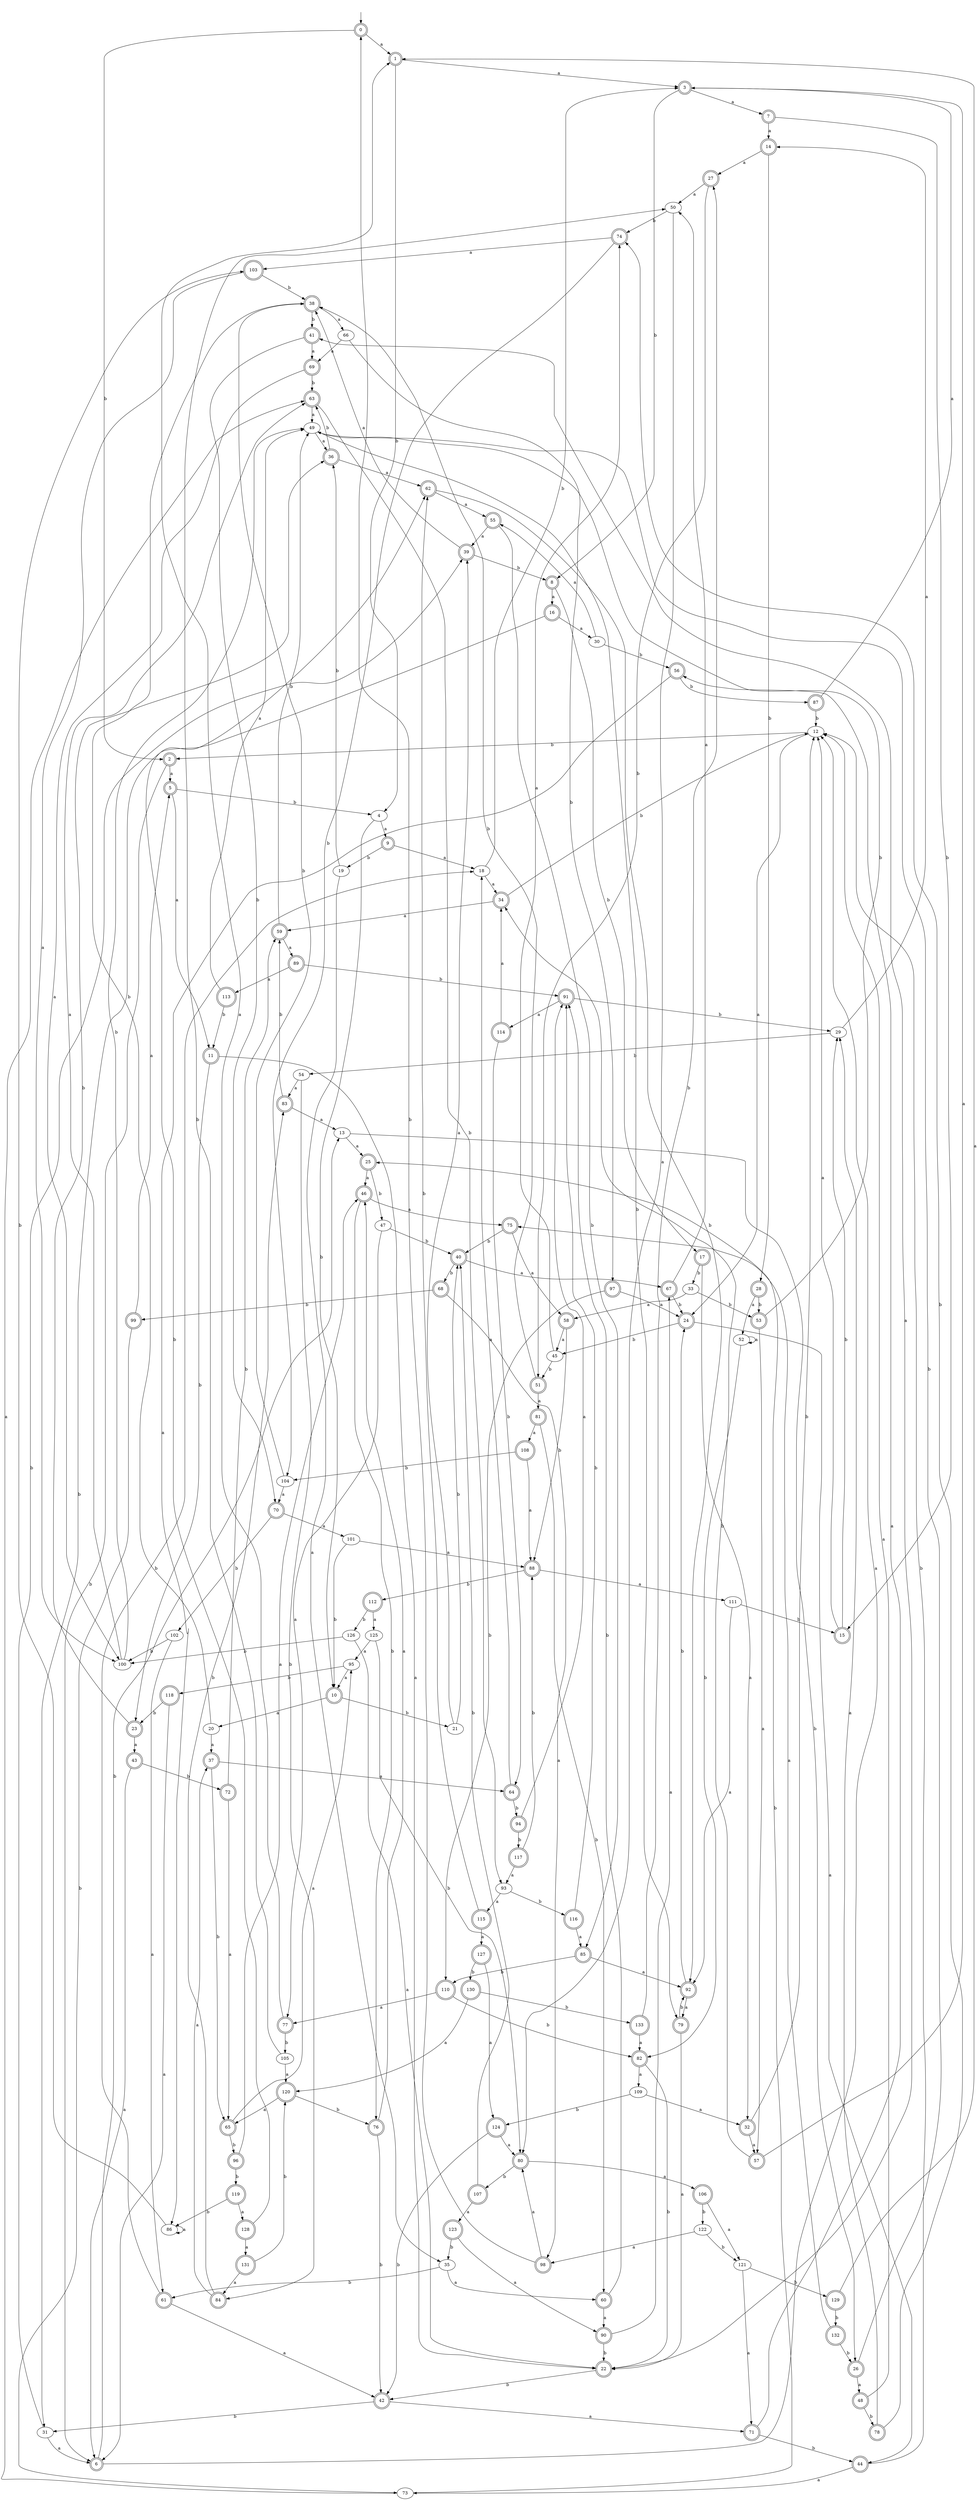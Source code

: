 digraph RandomDFA {
  __start0 [label="", shape=none];
  __start0 -> 0 [label=""];
  0 [shape=circle] [shape=doublecircle]
  0 -> 1 [label="a"]
  0 -> 2 [label="b"]
  1 [shape=doublecircle]
  1 -> 3 [label="a"]
  1 -> 4 [label="b"]
  2 [shape=doublecircle]
  2 -> 5 [label="a"]
  2 -> 6 [label="b"]
  3 [shape=doublecircle]
  3 -> 7 [label="a"]
  3 -> 8 [label="b"]
  4
  4 -> 9 [label="a"]
  4 -> 10 [label="b"]
  5 [shape=doublecircle]
  5 -> 11 [label="a"]
  5 -> 4 [label="b"]
  6 [shape=doublecircle]
  6 -> 12 [label="a"]
  6 -> 13 [label="b"]
  7 [shape=doublecircle]
  7 -> 14 [label="a"]
  7 -> 15 [label="b"]
  8 [shape=doublecircle]
  8 -> 16 [label="a"]
  8 -> 17 [label="b"]
  9 [shape=doublecircle]
  9 -> 18 [label="a"]
  9 -> 19 [label="b"]
  10 [shape=doublecircle]
  10 -> 20 [label="a"]
  10 -> 21 [label="b"]
  11 [shape=doublecircle]
  11 -> 22 [label="a"]
  11 -> 23 [label="b"]
  12
  12 -> 24 [label="a"]
  12 -> 2 [label="b"]
  13
  13 -> 25 [label="a"]
  13 -> 26 [label="b"]
  14 [shape=doublecircle]
  14 -> 27 [label="a"]
  14 -> 28 [label="b"]
  15 [shape=doublecircle]
  15 -> 12 [label="a"]
  15 -> 29 [label="b"]
  16 [shape=doublecircle]
  16 -> 30 [label="a"]
  16 -> 31 [label="b"]
  17 [shape=doublecircle]
  17 -> 32 [label="a"]
  17 -> 33 [label="b"]
  18
  18 -> 34 [label="a"]
  18 -> 3 [label="b"]
  19
  19 -> 35 [label="a"]
  19 -> 36 [label="b"]
  20
  20 -> 37 [label="a"]
  20 -> 38 [label="b"]
  21
  21 -> 39 [label="a"]
  21 -> 40 [label="b"]
  22 [shape=doublecircle]
  22 -> 41 [label="a"]
  22 -> 42 [label="b"]
  23 [shape=doublecircle]
  23 -> 43 [label="a"]
  23 -> 36 [label="b"]
  24 [shape=doublecircle]
  24 -> 44 [label="a"]
  24 -> 45 [label="b"]
  25 [shape=doublecircle]
  25 -> 46 [label="a"]
  25 -> 47 [label="b"]
  26 [shape=doublecircle]
  26 -> 48 [label="a"]
  26 -> 49 [label="b"]
  27 [shape=doublecircle]
  27 -> 50 [label="a"]
  27 -> 51 [label="b"]
  28 [shape=doublecircle]
  28 -> 52 [label="a"]
  28 -> 53 [label="b"]
  29
  29 -> 14 [label="a"]
  29 -> 54 [label="b"]
  30
  30 -> 55 [label="a"]
  30 -> 56 [label="b"]
  31
  31 -> 6 [label="a"]
  31 -> 39 [label="b"]
  32 [shape=doublecircle]
  32 -> 57 [label="a"]
  32 -> 12 [label="b"]
  33
  33 -> 58 [label="a"]
  33 -> 53 [label="b"]
  34 [shape=doublecircle]
  34 -> 59 [label="a"]
  34 -> 12 [label="b"]
  35
  35 -> 60 [label="a"]
  35 -> 61 [label="b"]
  36 [shape=doublecircle]
  36 -> 62 [label="a"]
  36 -> 63 [label="b"]
  37 [shape=doublecircle]
  37 -> 64 [label="a"]
  37 -> 65 [label="b"]
  38 [shape=doublecircle]
  38 -> 66 [label="a"]
  38 -> 41 [label="b"]
  39 [shape=doublecircle]
  39 -> 38 [label="a"]
  39 -> 8 [label="b"]
  40 [shape=doublecircle]
  40 -> 67 [label="a"]
  40 -> 68 [label="b"]
  41 [shape=doublecircle]
  41 -> 69 [label="a"]
  41 -> 70 [label="b"]
  42 [shape=doublecircle]
  42 -> 71 [label="a"]
  42 -> 31 [label="b"]
  43 [shape=doublecircle]
  43 -> 6 [label="a"]
  43 -> 72 [label="b"]
  44 [shape=doublecircle]
  44 -> 73 [label="a"]
  44 -> 12 [label="b"]
  45
  45 -> 74 [label="a"]
  45 -> 51 [label="b"]
  46 [shape=doublecircle]
  46 -> 75 [label="a"]
  46 -> 76 [label="b"]
  47
  47 -> 77 [label="a"]
  47 -> 40 [label="b"]
  48 [shape=doublecircle]
  48 -> 12 [label="a"]
  48 -> 78 [label="b"]
  49
  49 -> 36 [label="a"]
  49 -> 79 [label="b"]
  50
  50 -> 80 [label="a"]
  50 -> 74 [label="b"]
  51 [shape=doublecircle]
  51 -> 81 [label="a"]
  51 -> 38 [label="b"]
  52
  52 -> 52 [label="a"]
  52 -> 82 [label="b"]
  53 [shape=doublecircle]
  53 -> 57 [label="a"]
  53 -> 49 [label="b"]
  54
  54 -> 83 [label="a"]
  54 -> 84 [label="b"]
  55 [shape=doublecircle]
  55 -> 39 [label="a"]
  55 -> 85 [label="b"]
  56 [shape=doublecircle]
  56 -> 86 [label="a"]
  56 -> 87 [label="b"]
  57 [shape=doublecircle]
  57 -> 3 [label="a"]
  57 -> 34 [label="b"]
  58 [shape=doublecircle]
  58 -> 45 [label="a"]
  58 -> 88 [label="b"]
  59 [shape=doublecircle]
  59 -> 89 [label="a"]
  59 -> 49 [label="b"]
  60 [shape=doublecircle]
  60 -> 90 [label="a"]
  60 -> 91 [label="b"]
  61 [shape=doublecircle]
  61 -> 42 [label="a"]
  61 -> 18 [label="b"]
  62 [shape=doublecircle]
  62 -> 55 [label="a"]
  62 -> 92 [label="b"]
  63 [shape=doublecircle]
  63 -> 49 [label="a"]
  63 -> 93 [label="b"]
  64 [shape=doublecircle]
  64 -> 18 [label="a"]
  64 -> 94 [label="b"]
  65 [shape=doublecircle]
  65 -> 95 [label="a"]
  65 -> 96 [label="b"]
  66
  66 -> 69 [label="a"]
  66 -> 97 [label="b"]
  67 [shape=doublecircle]
  67 -> 50 [label="a"]
  67 -> 24 [label="b"]
  68 [shape=doublecircle]
  68 -> 98 [label="a"]
  68 -> 99 [label="b"]
  69 [shape=doublecircle]
  69 -> 100 [label="a"]
  69 -> 63 [label="b"]
  70 [shape=doublecircle]
  70 -> 101 [label="a"]
  70 -> 102 [label="b"]
  71 [shape=doublecircle]
  71 -> 56 [label="a"]
  71 -> 44 [label="b"]
  72 [shape=doublecircle]
  72 -> 65 [label="a"]
  72 -> 59 [label="b"]
  73
  73 -> 63 [label="a"]
  73 -> 25 [label="b"]
  74 [shape=doublecircle]
  74 -> 103 [label="a"]
  74 -> 104 [label="b"]
  75 [shape=doublecircle]
  75 -> 58 [label="a"]
  75 -> 40 [label="b"]
  76 [shape=doublecircle]
  76 -> 46 [label="a"]
  76 -> 42 [label="b"]
  77 [shape=doublecircle]
  77 -> 1 [label="a"]
  77 -> 105 [label="b"]
  78 [shape=doublecircle]
  78 -> 29 [label="a"]
  78 -> 74 [label="b"]
  79 [shape=doublecircle]
  79 -> 22 [label="a"]
  79 -> 92 [label="b"]
  80 [shape=doublecircle]
  80 -> 106 [label="a"]
  80 -> 107 [label="b"]
  81 [shape=doublecircle]
  81 -> 108 [label="a"]
  81 -> 60 [label="b"]
  82 [shape=doublecircle]
  82 -> 109 [label="a"]
  82 -> 22 [label="b"]
  83 [shape=doublecircle]
  83 -> 13 [label="a"]
  83 -> 59 [label="b"]
  84 [shape=doublecircle]
  84 -> 37 [label="a"]
  84 -> 83 [label="b"]
  85 [shape=doublecircle]
  85 -> 92 [label="a"]
  85 -> 110 [label="b"]
  86
  86 -> 86 [label="a"]
  86 -> 103 [label="b"]
  87 [shape=doublecircle]
  87 -> 3 [label="a"]
  87 -> 12 [label="b"]
  88 [shape=doublecircle]
  88 -> 111 [label="a"]
  88 -> 112 [label="b"]
  89 [shape=doublecircle]
  89 -> 113 [label="a"]
  89 -> 91 [label="b"]
  90 [shape=doublecircle]
  90 -> 67 [label="a"]
  90 -> 22 [label="b"]
  91 [shape=doublecircle]
  91 -> 114 [label="a"]
  91 -> 29 [label="b"]
  92 [shape=doublecircle]
  92 -> 79 [label="a"]
  92 -> 24 [label="b"]
  93
  93 -> 115 [label="a"]
  93 -> 116 [label="b"]
  94 [shape=doublecircle]
  94 -> 91 [label="a"]
  94 -> 117 [label="b"]
  95
  95 -> 10 [label="a"]
  95 -> 118 [label="b"]
  96 [shape=doublecircle]
  96 -> 46 [label="a"]
  96 -> 119 [label="b"]
  97 [shape=doublecircle]
  97 -> 24 [label="a"]
  97 -> 110 [label="b"]
  98 [shape=doublecircle]
  98 -> 80 [label="a"]
  98 -> 0 [label="b"]
  99 [shape=doublecircle]
  99 -> 5 [label="a"]
  99 -> 73 [label="b"]
  100
  100 -> 63 [label="a"]
  100 -> 49 [label="b"]
  101
  101 -> 88 [label="a"]
  101 -> 10 [label="b"]
  102
  102 -> 61 [label="a"]
  102 -> 100 [label="b"]
  103 [shape=doublecircle]
  103 -> 100 [label="a"]
  103 -> 38 [label="b"]
  104
  104 -> 70 [label="a"]
  104 -> 38 [label="b"]
  105
  105 -> 120 [label="a"]
  105 -> 50 [label="b"]
  106 [shape=doublecircle]
  106 -> 121 [label="a"]
  106 -> 122 [label="b"]
  107 [shape=doublecircle]
  107 -> 123 [label="a"]
  107 -> 40 [label="b"]
  108 [shape=doublecircle]
  108 -> 88 [label="a"]
  108 -> 104 [label="b"]
  109
  109 -> 32 [label="a"]
  109 -> 124 [label="b"]
  110 [shape=doublecircle]
  110 -> 77 [label="a"]
  110 -> 82 [label="b"]
  111
  111 -> 92 [label="a"]
  111 -> 15 [label="b"]
  112 [shape=doublecircle]
  112 -> 125 [label="a"]
  112 -> 126 [label="b"]
  113 [shape=doublecircle]
  113 -> 49 [label="a"]
  113 -> 11 [label="b"]
  114 [shape=doublecircle]
  114 -> 34 [label="a"]
  114 -> 64 [label="b"]
  115 [shape=doublecircle]
  115 -> 127 [label="a"]
  115 -> 62 [label="b"]
  116 [shape=doublecircle]
  116 -> 85 [label="a"]
  116 -> 91 [label="b"]
  117 [shape=doublecircle]
  117 -> 93 [label="a"]
  117 -> 88 [label="b"]
  118 [shape=doublecircle]
  118 -> 6 [label="a"]
  118 -> 23 [label="b"]
  119 [shape=doublecircle]
  119 -> 128 [label="a"]
  119 -> 86 [label="b"]
  120 [shape=doublecircle]
  120 -> 65 [label="a"]
  120 -> 76 [label="b"]
  121
  121 -> 71 [label="a"]
  121 -> 129 [label="b"]
  122
  122 -> 98 [label="a"]
  122 -> 121 [label="b"]
  123 [shape=doublecircle]
  123 -> 90 [label="a"]
  123 -> 35 [label="b"]
  124 [shape=doublecircle]
  124 -> 80 [label="a"]
  124 -> 42 [label="b"]
  125
  125 -> 95 [label="a"]
  125 -> 80 [label="b"]
  126
  126 -> 22 [label="a"]
  126 -> 100 [label="b"]
  127 [shape=doublecircle]
  127 -> 124 [label="a"]
  127 -> 130 [label="b"]
  128 [shape=doublecircle]
  128 -> 131 [label="a"]
  128 -> 62 [label="b"]
  129 [shape=doublecircle]
  129 -> 1 [label="a"]
  129 -> 132 [label="b"]
  130 [shape=doublecircle]
  130 -> 120 [label="a"]
  130 -> 133 [label="b"]
  131 [shape=doublecircle]
  131 -> 84 [label="a"]
  131 -> 120 [label="b"]
  132 [shape=doublecircle]
  132 -> 75 [label="a"]
  132 -> 26 [label="b"]
  133 [shape=doublecircle]
  133 -> 82 [label="a"]
  133 -> 27 [label="b"]
}
